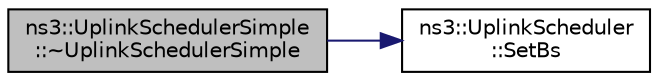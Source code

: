 digraph "ns3::UplinkSchedulerSimple::~UplinkSchedulerSimple"
{
  edge [fontname="Helvetica",fontsize="10",labelfontname="Helvetica",labelfontsize="10"];
  node [fontname="Helvetica",fontsize="10",shape=record];
  rankdir="LR";
  Node1 [label="ns3::UplinkSchedulerSimple\l::~UplinkSchedulerSimple",height=0.2,width=0.4,color="black", fillcolor="grey75", style="filled", fontcolor="black"];
  Node1 -> Node2 [color="midnightblue",fontsize="10",style="solid"];
  Node2 [label="ns3::UplinkScheduler\l::SetBs",height=0.2,width=0.4,color="black", fillcolor="white", style="filled",URL="$db/de4/classns3_1_1UplinkScheduler.html#a28a8d5aa6e61d4ea91388ac3c76e759f",tooltip="Set base station device. "];
}
